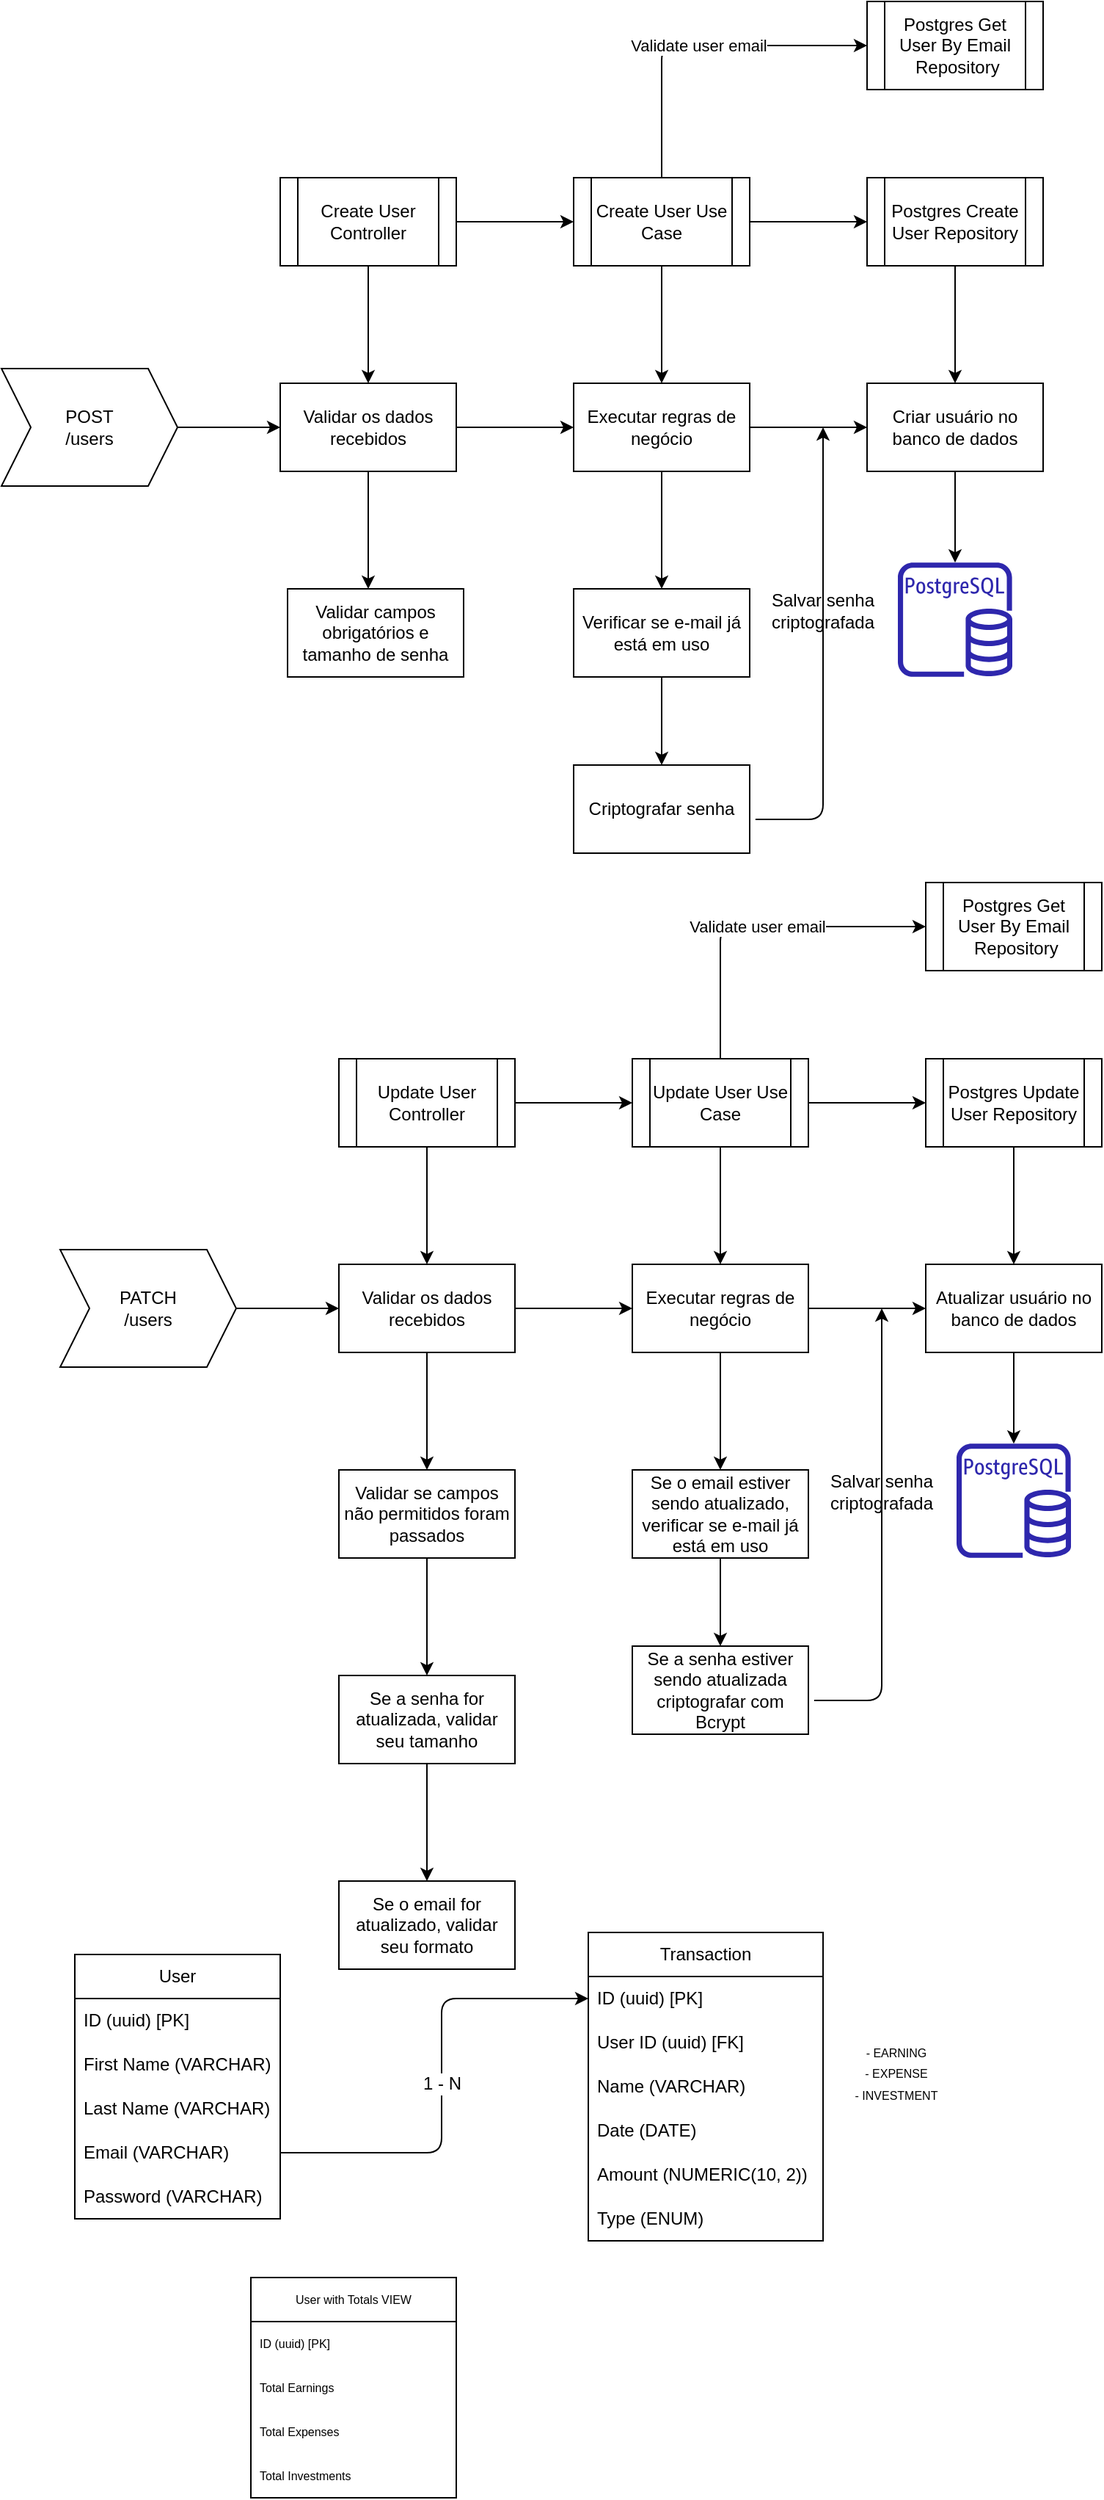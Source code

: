 <mxfile>
    <diagram id="wibsMWzVle5SGEz2CT0J" name="Rotas user">
        <mxGraphModel dx="836" dy="1736" grid="1" gridSize="9" guides="1" tooltips="1" connect="1" arrows="1" fold="1" page="1" pageScale="1" pageWidth="850" pageHeight="1100" background="none" math="0" shadow="0">
            <root>
                <mxCell id="0"/>
                <mxCell id="1" parent="0"/>
                <mxCell id="2" value="User" style="swimlane;fontStyle=0;childLayout=stackLayout;horizontal=1;startSize=30;horizontalStack=0;resizeParent=1;resizeParentMax=0;resizeLast=0;collapsible=1;marginBottom=0;whiteSpace=wrap;html=1;" parent="1" vertex="1">
                    <mxGeometry x="120" y="510" width="140" height="180" as="geometry"/>
                </mxCell>
                <mxCell id="3" value="ID (uuid) [PK]" style="text;strokeColor=none;fillColor=none;align=left;verticalAlign=middle;spacingLeft=4;spacingRight=4;overflow=hidden;points=[[0,0.5],[1,0.5]];portConstraint=eastwest;rotatable=0;whiteSpace=wrap;html=1;" parent="2" vertex="1">
                    <mxGeometry y="30" width="140" height="30" as="geometry"/>
                </mxCell>
                <mxCell id="4" value="First Name (VARCHAR)" style="text;strokeColor=none;fillColor=none;align=left;verticalAlign=middle;spacingLeft=4;spacingRight=4;overflow=hidden;points=[[0,0.5],[1,0.5]];portConstraint=eastwest;rotatable=0;whiteSpace=wrap;html=1;" parent="2" vertex="1">
                    <mxGeometry y="60" width="140" height="30" as="geometry"/>
                </mxCell>
                <mxCell id="5" value="Last Name (VARCHAR)" style="text;strokeColor=none;fillColor=none;align=left;verticalAlign=middle;spacingLeft=4;spacingRight=4;overflow=hidden;points=[[0,0.5],[1,0.5]];portConstraint=eastwest;rotatable=0;whiteSpace=wrap;html=1;" parent="2" vertex="1">
                    <mxGeometry y="90" width="140" height="30" as="geometry"/>
                </mxCell>
                <mxCell id="6" value="Email (VARCHAR)" style="text;strokeColor=none;fillColor=none;align=left;verticalAlign=middle;spacingLeft=4;spacingRight=4;overflow=hidden;points=[[0,0.5],[1,0.5]];portConstraint=eastwest;rotatable=0;whiteSpace=wrap;html=1;" parent="2" vertex="1">
                    <mxGeometry y="120" width="140" height="30" as="geometry"/>
                </mxCell>
                <mxCell id="7" value="Password (VARCHAR)" style="text;strokeColor=none;fillColor=none;align=left;verticalAlign=middle;spacingLeft=4;spacingRight=4;overflow=hidden;points=[[0,0.5],[1,0.5]];portConstraint=eastwest;rotatable=0;whiteSpace=wrap;html=1;" parent="2" vertex="1">
                    <mxGeometry y="150" width="140" height="30" as="geometry"/>
                </mxCell>
                <mxCell id="8" value="Transaction" style="swimlane;fontStyle=0;childLayout=stackLayout;horizontal=1;startSize=30;horizontalStack=0;resizeParent=1;resizeParentMax=0;resizeLast=0;collapsible=1;marginBottom=0;whiteSpace=wrap;html=1;" parent="1" vertex="1">
                    <mxGeometry x="470" y="495" width="160" height="210" as="geometry"/>
                </mxCell>
                <mxCell id="12" value="ID (uuid) [PK]" style="text;strokeColor=none;fillColor=none;align=left;verticalAlign=middle;spacingLeft=4;spacingRight=4;overflow=hidden;points=[[0,0.5],[1,0.5]];portConstraint=eastwest;rotatable=0;whiteSpace=wrap;html=1;" parent="8" vertex="1">
                    <mxGeometry y="30" width="160" height="30" as="geometry"/>
                </mxCell>
                <mxCell id="9" value="User ID (uuid) [FK]" style="text;strokeColor=none;fillColor=none;align=left;verticalAlign=middle;spacingLeft=4;spacingRight=4;overflow=hidden;points=[[0,0.5],[1,0.5]];portConstraint=eastwest;rotatable=0;whiteSpace=wrap;html=1;" parent="8" vertex="1">
                    <mxGeometry y="60" width="160" height="30" as="geometry"/>
                </mxCell>
                <mxCell id="10" value="Name (VARCHAR)" style="text;strokeColor=none;fillColor=none;align=left;verticalAlign=middle;spacingLeft=4;spacingRight=4;overflow=hidden;points=[[0,0.5],[1,0.5]];portConstraint=eastwest;rotatable=0;whiteSpace=wrap;html=1;" parent="8" vertex="1">
                    <mxGeometry y="90" width="160" height="30" as="geometry"/>
                </mxCell>
                <mxCell id="11" value="Date (DATE)" style="text;strokeColor=none;fillColor=none;align=left;verticalAlign=middle;spacingLeft=4;spacingRight=4;overflow=hidden;points=[[0,0.5],[1,0.5]];portConstraint=eastwest;rotatable=0;whiteSpace=wrap;html=1;" parent="8" vertex="1">
                    <mxGeometry y="120" width="160" height="30" as="geometry"/>
                </mxCell>
                <mxCell id="13" value="Amount (NUMERIC(10, 2))" style="text;strokeColor=none;fillColor=none;align=left;verticalAlign=middle;spacingLeft=4;spacingRight=4;overflow=hidden;points=[[0,0.5],[1,0.5]];portConstraint=eastwest;rotatable=0;whiteSpace=wrap;html=1;" parent="8" vertex="1">
                    <mxGeometry y="150" width="160" height="30" as="geometry"/>
                </mxCell>
                <mxCell id="14" value="Type (ENUM)" style="text;strokeColor=none;fillColor=none;align=left;verticalAlign=middle;spacingLeft=4;spacingRight=4;overflow=hidden;points=[[0,0.5],[1,0.5]];portConstraint=eastwest;rotatable=0;whiteSpace=wrap;html=1;" parent="8" vertex="1">
                    <mxGeometry y="180" width="160" height="30" as="geometry"/>
                </mxCell>
                <mxCell id="15" value="&lt;font style=&quot;font-size: 8px;&quot;&gt;- EARNING&lt;br&gt;- EXPENSE&lt;br&gt;- INVESTMENT&lt;/font&gt;" style="text;html=1;strokeColor=none;fillColor=none;align=center;verticalAlign=middle;whiteSpace=wrap;rounded=0;" parent="1" vertex="1">
                    <mxGeometry x="640" y="570" width="80" height="40" as="geometry"/>
                </mxCell>
                <mxCell id="17" value="User with Totals VIEW" style="swimlane;fontStyle=0;childLayout=stackLayout;horizontal=1;startSize=30;horizontalStack=0;resizeParent=1;resizeParentMax=0;resizeLast=0;collapsible=1;marginBottom=0;whiteSpace=wrap;html=1;fontSize=8;" parent="1" vertex="1">
                    <mxGeometry x="240" y="730" width="140" height="150" as="geometry"/>
                </mxCell>
                <mxCell id="18" value="ID (uuid) [PK]" style="text;strokeColor=none;fillColor=none;align=left;verticalAlign=middle;spacingLeft=4;spacingRight=4;overflow=hidden;points=[[0,0.5],[1,0.5]];portConstraint=eastwest;rotatable=0;whiteSpace=wrap;html=1;fontSize=8;" parent="17" vertex="1">
                    <mxGeometry y="30" width="140" height="30" as="geometry"/>
                </mxCell>
                <mxCell id="19" value="Total Earnings" style="text;strokeColor=none;fillColor=none;align=left;verticalAlign=middle;spacingLeft=4;spacingRight=4;overflow=hidden;points=[[0,0.5],[1,0.5]];portConstraint=eastwest;rotatable=0;whiteSpace=wrap;html=1;fontSize=8;" parent="17" vertex="1">
                    <mxGeometry y="60" width="140" height="30" as="geometry"/>
                </mxCell>
                <mxCell id="20" value="Total Expenses" style="text;strokeColor=none;fillColor=none;align=left;verticalAlign=middle;spacingLeft=4;spacingRight=4;overflow=hidden;points=[[0,0.5],[1,0.5]];portConstraint=eastwest;rotatable=0;whiteSpace=wrap;html=1;fontSize=8;" parent="17" vertex="1">
                    <mxGeometry y="90" width="140" height="30" as="geometry"/>
                </mxCell>
                <mxCell id="21" value="Total Investments" style="text;strokeColor=none;fillColor=none;align=left;verticalAlign=middle;spacingLeft=4;spacingRight=4;overflow=hidden;points=[[0,0.5],[1,0.5]];portConstraint=eastwest;rotatable=0;whiteSpace=wrap;html=1;fontSize=8;" parent="17" vertex="1">
                    <mxGeometry y="120" width="140" height="30" as="geometry"/>
                </mxCell>
                <mxCell id="30" value="&lt;font style=&quot;font-size: 12px;&quot;&gt;1 - N&lt;/font&gt;" style="edgeStyle=none;html=1;exitX=1;exitY=0.5;exitDx=0;exitDy=0;entryX=0;entryY=0.5;entryDx=0;entryDy=0;fontSize=8;" parent="1" source="6" target="12" edge="1">
                    <mxGeometry relative="1" as="geometry">
                        <Array as="points">
                            <mxPoint x="330" y="645"/>
                            <mxPoint x="370" y="645"/>
                            <mxPoint x="370" y="590"/>
                            <mxPoint x="370" y="540"/>
                        </Array>
                    </mxGeometry>
                </mxCell>
                <mxCell id="34" value="" style="edgeStyle=none;html=1;" parent="1" target="33" edge="1">
                    <mxGeometry relative="1" as="geometry">
                        <mxPoint x="230" y="70" as="sourcePoint"/>
                    </mxGeometry>
                </mxCell>
                <mxCell id="31" value="PATCH&lt;br&gt;/users" style="shape=step;perimeter=stepPerimeter;whiteSpace=wrap;html=1;fixedSize=1;" parent="1" vertex="1">
                    <mxGeometry x="110" y="30" width="120" height="80" as="geometry"/>
                </mxCell>
                <mxCell id="36" value="" style="edgeStyle=none;html=1;" parent="1" source="33" target="35" edge="1">
                    <mxGeometry relative="1" as="geometry"/>
                </mxCell>
                <mxCell id="119" value="" style="edgeStyle=none;html=1;" parent="1" source="33" target="118" edge="1">
                    <mxGeometry relative="1" as="geometry"/>
                </mxCell>
                <mxCell id="33" value="Validar os dados recebidos" style="whiteSpace=wrap;html=1;" parent="1" vertex="1">
                    <mxGeometry x="300" y="40" width="120" height="60" as="geometry"/>
                </mxCell>
                <mxCell id="38" value="" style="edgeStyle=none;html=1;" parent="1" source="35" edge="1">
                    <mxGeometry relative="1" as="geometry">
                        <mxPoint x="700" y="70" as="targetPoint"/>
                        <Array as="points">
                            <mxPoint x="650" y="70"/>
                            <mxPoint x="670" y="70"/>
                        </Array>
                    </mxGeometry>
                </mxCell>
                <mxCell id="42" value="" style="edgeStyle=none;html=1;" parent="1" source="35" edge="1">
                    <mxGeometry relative="1" as="geometry">
                        <mxPoint x="560" y="180" as="targetPoint"/>
                    </mxGeometry>
                </mxCell>
                <mxCell id="35" value="Executar regras de negócio" style="whiteSpace=wrap;html=1;" parent="1" vertex="1">
                    <mxGeometry x="500" y="40" width="120" height="60" as="geometry"/>
                </mxCell>
                <mxCell id="44" value="" style="edgeStyle=none;html=1;" parent="1" edge="1">
                    <mxGeometry relative="1" as="geometry">
                        <mxPoint x="760" y="100" as="sourcePoint"/>
                        <mxPoint x="760" y="162.098" as="targetPoint"/>
                    </mxGeometry>
                </mxCell>
                <mxCell id="37" value="Atualizar usuário no banco de dados" style="whiteSpace=wrap;html=1;" parent="1" vertex="1">
                    <mxGeometry x="700" y="40" width="120" height="60" as="geometry"/>
                </mxCell>
                <mxCell id="54" style="edgeStyle=none;html=1;entryX=0.5;entryY=0;entryDx=0;entryDy=0;" parent="1" source="41" target="53" edge="1">
                    <mxGeometry relative="1" as="geometry"/>
                </mxCell>
                <mxCell id="41" value="Se o email estiver sendo atualizado, verificar se e-mail já está em uso" style="whiteSpace=wrap;html=1;" parent="1" vertex="1">
                    <mxGeometry x="500" y="180" width="120" height="60" as="geometry"/>
                </mxCell>
                <mxCell id="43" value="" style="outlineConnect=0;fontColor=#232F3E;gradientColor=none;fillColor=#2E27AD;strokeColor=none;dashed=0;verticalLabelPosition=bottom;verticalAlign=top;align=center;html=1;fontSize=12;fontStyle=0;aspect=fixed;pointerEvents=1;shape=mxgraph.aws4.rds_postgresql_instance;" parent="1" vertex="1">
                    <mxGeometry x="721" y="162" width="78" height="78" as="geometry"/>
                </mxCell>
                <mxCell id="48" style="edgeStyle=none;html=1;entryX=0.5;entryY=0;entryDx=0;entryDy=0;" parent="1" source="46" target="33" edge="1">
                    <mxGeometry relative="1" as="geometry"/>
                </mxCell>
                <mxCell id="58" style="edgeStyle=none;html=1;entryX=0;entryY=0.5;entryDx=0;entryDy=0;" parent="1" source="46" target="49" edge="1">
                    <mxGeometry relative="1" as="geometry"/>
                </mxCell>
                <mxCell id="46" value="Update User Controller" style="shape=process;whiteSpace=wrap;html=1;backgroundOutline=1;" parent="1" vertex="1">
                    <mxGeometry x="300" y="-100" width="120" height="60" as="geometry"/>
                </mxCell>
                <mxCell id="50" style="edgeStyle=none;html=1;entryX=0.5;entryY=0;entryDx=0;entryDy=0;" parent="1" source="49" target="35" edge="1">
                    <mxGeometry relative="1" as="geometry"/>
                </mxCell>
                <mxCell id="57" value="Validate user email&lt;br&gt;" style="edgeStyle=none;html=1;entryX=0;entryY=0.5;entryDx=0;entryDy=0;" parent="1" source="49" target="56" edge="1">
                    <mxGeometry relative="1" as="geometry">
                        <Array as="points">
                            <mxPoint x="560" y="-190"/>
                            <mxPoint x="640" y="-190"/>
                        </Array>
                    </mxGeometry>
                </mxCell>
                <mxCell id="59" style="edgeStyle=none;html=1;entryX=0;entryY=0.5;entryDx=0;entryDy=0;" parent="1" source="49" target="51" edge="1">
                    <mxGeometry relative="1" as="geometry"/>
                </mxCell>
                <mxCell id="49" value="Update User Use Case" style="shape=process;whiteSpace=wrap;html=1;backgroundOutline=1;" parent="1" vertex="1">
                    <mxGeometry x="500" y="-100" width="120" height="60" as="geometry"/>
                </mxCell>
                <mxCell id="52" style="edgeStyle=none;html=1;entryX=0.5;entryY=0;entryDx=0;entryDy=0;" parent="1" source="51" target="37" edge="1">
                    <mxGeometry relative="1" as="geometry"/>
                </mxCell>
                <mxCell id="51" value="Postgres Update User Repository" style="shape=process;whiteSpace=wrap;html=1;backgroundOutline=1;" parent="1" vertex="1">
                    <mxGeometry x="700" y="-100" width="120" height="60" as="geometry"/>
                </mxCell>
                <mxCell id="55" style="edgeStyle=none;html=1;exitX=1.033;exitY=0.617;exitDx=0;exitDy=0;exitPerimeter=0;" parent="1" source="53" edge="1">
                    <mxGeometry relative="1" as="geometry">
                        <mxPoint x="670" y="70" as="targetPoint"/>
                        <mxPoint x="680" y="320" as="sourcePoint"/>
                        <Array as="points">
                            <mxPoint x="670" y="337"/>
                            <mxPoint x="670" y="200"/>
                        </Array>
                    </mxGeometry>
                </mxCell>
                <mxCell id="53" value="Se a senha estiver sendo atualizada criptografar com Bcrypt" style="whiteSpace=wrap;html=1;" parent="1" vertex="1">
                    <mxGeometry x="500" y="300" width="120" height="60" as="geometry"/>
                </mxCell>
                <mxCell id="56" value="Postgres Get User By Email&lt;br&gt;&amp;nbsp;Repository" style="shape=process;whiteSpace=wrap;html=1;backgroundOutline=1;" parent="1" vertex="1">
                    <mxGeometry x="700" y="-220" width="120" height="60" as="geometry"/>
                </mxCell>
                <mxCell id="62" value="Salvar senha criptografada&lt;br&gt;" style="text;html=1;strokeColor=none;fillColor=none;align=center;verticalAlign=middle;whiteSpace=wrap;rounded=0;" parent="1" vertex="1">
                    <mxGeometry x="640" y="180" width="60" height="30" as="geometry"/>
                </mxCell>
                <mxCell id="90" value="" style="edgeStyle=none;html=1;" parent="1" target="94" edge="1">
                    <mxGeometry relative="1" as="geometry">
                        <mxPoint x="190" y="-530" as="sourcePoint"/>
                    </mxGeometry>
                </mxCell>
                <mxCell id="91" value="POST&lt;br&gt;/users" style="shape=step;perimeter=stepPerimeter;whiteSpace=wrap;html=1;fixedSize=1;" parent="1" vertex="1">
                    <mxGeometry x="70" y="-570" width="120" height="80" as="geometry"/>
                </mxCell>
                <mxCell id="92" value="" style="edgeStyle=none;html=1;" parent="1" source="94" target="97" edge="1">
                    <mxGeometry relative="1" as="geometry"/>
                </mxCell>
                <mxCell id="93" value="" style="edgeStyle=none;html=1;" parent="1" source="94" edge="1">
                    <mxGeometry relative="1" as="geometry">
                        <mxPoint x="320" y="-420" as="targetPoint"/>
                    </mxGeometry>
                </mxCell>
                <mxCell id="94" value="Validar os dados recebidos" style="whiteSpace=wrap;html=1;" parent="1" vertex="1">
                    <mxGeometry x="260" y="-560" width="120" height="60" as="geometry"/>
                </mxCell>
                <mxCell id="95" value="" style="edgeStyle=none;html=1;" parent="1" source="97" edge="1">
                    <mxGeometry relative="1" as="geometry">
                        <mxPoint x="660" y="-530" as="targetPoint"/>
                        <Array as="points">
                            <mxPoint x="610" y="-530"/>
                            <mxPoint x="630" y="-530"/>
                        </Array>
                    </mxGeometry>
                </mxCell>
                <mxCell id="96" value="" style="edgeStyle=none;html=1;" parent="1" source="97" edge="1">
                    <mxGeometry relative="1" as="geometry">
                        <mxPoint x="520" y="-420" as="targetPoint"/>
                    </mxGeometry>
                </mxCell>
                <mxCell id="97" value="Executar regras de negócio" style="whiteSpace=wrap;html=1;" parent="1" vertex="1">
                    <mxGeometry x="460" y="-560" width="120" height="60" as="geometry"/>
                </mxCell>
                <mxCell id="98" value="" style="edgeStyle=none;html=1;" parent="1" edge="1">
                    <mxGeometry relative="1" as="geometry">
                        <mxPoint x="720" y="-500" as="sourcePoint"/>
                        <mxPoint x="720" y="-437.902" as="targetPoint"/>
                    </mxGeometry>
                </mxCell>
                <mxCell id="99" value="Criar usuário no banco de dados" style="whiteSpace=wrap;html=1;" parent="1" vertex="1">
                    <mxGeometry x="660" y="-560" width="120" height="60" as="geometry"/>
                </mxCell>
                <mxCell id="100" value="Validar campos obrigatórios e tamanho de senha" style="whiteSpace=wrap;html=1;" parent="1" vertex="1">
                    <mxGeometry x="265" y="-420" width="120" height="60" as="geometry"/>
                </mxCell>
                <mxCell id="101" style="edgeStyle=none;html=1;entryX=0.5;entryY=0;entryDx=0;entryDy=0;" parent="1" source="102" target="114" edge="1">
                    <mxGeometry relative="1" as="geometry"/>
                </mxCell>
                <mxCell id="102" value="Verificar se e-mail já está em uso" style="whiteSpace=wrap;html=1;" parent="1" vertex="1">
                    <mxGeometry x="460" y="-420" width="120" height="60" as="geometry"/>
                </mxCell>
                <mxCell id="103" value="" style="outlineConnect=0;fontColor=#232F3E;gradientColor=none;fillColor=#2E27AD;strokeColor=none;dashed=0;verticalLabelPosition=bottom;verticalAlign=top;align=center;html=1;fontSize=12;fontStyle=0;aspect=fixed;pointerEvents=1;shape=mxgraph.aws4.rds_postgresql_instance;" parent="1" vertex="1">
                    <mxGeometry x="681" y="-438" width="78" height="78" as="geometry"/>
                </mxCell>
                <mxCell id="104" style="edgeStyle=none;html=1;entryX=0.5;entryY=0;entryDx=0;entryDy=0;" parent="1" source="106" target="94" edge="1">
                    <mxGeometry relative="1" as="geometry"/>
                </mxCell>
                <mxCell id="105" style="edgeStyle=none;html=1;entryX=0;entryY=0.5;entryDx=0;entryDy=0;" parent="1" source="106" target="110" edge="1">
                    <mxGeometry relative="1" as="geometry"/>
                </mxCell>
                <mxCell id="106" value="Create User Controller" style="shape=process;whiteSpace=wrap;html=1;backgroundOutline=1;" parent="1" vertex="1">
                    <mxGeometry x="260" y="-700" width="120" height="60" as="geometry"/>
                </mxCell>
                <mxCell id="107" style="edgeStyle=none;html=1;entryX=0.5;entryY=0;entryDx=0;entryDy=0;" parent="1" source="110" target="97" edge="1">
                    <mxGeometry relative="1" as="geometry"/>
                </mxCell>
                <mxCell id="108" value="Validate user email&lt;br&gt;" style="edgeStyle=none;html=1;entryX=0;entryY=0.5;entryDx=0;entryDy=0;" parent="1" source="110" target="115" edge="1">
                    <mxGeometry relative="1" as="geometry">
                        <Array as="points">
                            <mxPoint x="520" y="-790"/>
                            <mxPoint x="600" y="-790"/>
                        </Array>
                    </mxGeometry>
                </mxCell>
                <mxCell id="109" style="edgeStyle=none;html=1;entryX=0;entryY=0.5;entryDx=0;entryDy=0;" parent="1" source="110" target="112" edge="1">
                    <mxGeometry relative="1" as="geometry"/>
                </mxCell>
                <mxCell id="110" value="Create User Use Case" style="shape=process;whiteSpace=wrap;html=1;backgroundOutline=1;" parent="1" vertex="1">
                    <mxGeometry x="460" y="-700" width="120" height="60" as="geometry"/>
                </mxCell>
                <mxCell id="111" style="edgeStyle=none;html=1;entryX=0.5;entryY=0;entryDx=0;entryDy=0;" parent="1" source="112" target="99" edge="1">
                    <mxGeometry relative="1" as="geometry"/>
                </mxCell>
                <mxCell id="112" value="Postgres Create User Repository" style="shape=process;whiteSpace=wrap;html=1;backgroundOutline=1;" parent="1" vertex="1">
                    <mxGeometry x="660" y="-700" width="120" height="60" as="geometry"/>
                </mxCell>
                <mxCell id="113" style="edgeStyle=none;html=1;exitX=1.033;exitY=0.617;exitDx=0;exitDy=0;exitPerimeter=0;" parent="1" source="114" edge="1">
                    <mxGeometry relative="1" as="geometry">
                        <mxPoint x="630" y="-530" as="targetPoint"/>
                        <mxPoint x="640" y="-280" as="sourcePoint"/>
                        <Array as="points">
                            <mxPoint x="630" y="-263"/>
                            <mxPoint x="630" y="-400"/>
                        </Array>
                    </mxGeometry>
                </mxCell>
                <mxCell id="114" value="Criptografar senha" style="whiteSpace=wrap;html=1;" parent="1" vertex="1">
                    <mxGeometry x="460" y="-300" width="120" height="60" as="geometry"/>
                </mxCell>
                <mxCell id="115" value="Postgres Get User By Email&lt;br&gt;&amp;nbsp;Repository" style="shape=process;whiteSpace=wrap;html=1;backgroundOutline=1;" parent="1" vertex="1">
                    <mxGeometry x="660" y="-820" width="120" height="60" as="geometry"/>
                </mxCell>
                <mxCell id="116" value="Salvar senha criptografada&lt;br&gt;" style="text;html=1;strokeColor=none;fillColor=none;align=center;verticalAlign=middle;whiteSpace=wrap;rounded=0;" parent="1" vertex="1">
                    <mxGeometry x="600" y="-420" width="60" height="30" as="geometry"/>
                </mxCell>
                <mxCell id="121" value="" style="edgeStyle=none;html=1;" parent="1" source="118" target="120" edge="1">
                    <mxGeometry relative="1" as="geometry"/>
                </mxCell>
                <mxCell id="118" value="Validar se campos não permitidos foram passados" style="whiteSpace=wrap;html=1;" parent="1" vertex="1">
                    <mxGeometry x="300" y="180" width="120" height="60" as="geometry"/>
                </mxCell>
                <mxCell id="123" value="" style="edgeStyle=none;html=1;" parent="1" source="120" target="122" edge="1">
                    <mxGeometry relative="1" as="geometry"/>
                </mxCell>
                <mxCell id="120" value="Se a senha for atualizada, validar seu tamanho" style="whiteSpace=wrap;html=1;" parent="1" vertex="1">
                    <mxGeometry x="300" y="320" width="120" height="60" as="geometry"/>
                </mxCell>
                <mxCell id="122" value="Se o email for atualizado, validar seu formato" style="whiteSpace=wrap;html=1;" parent="1" vertex="1">
                    <mxGeometry x="300" y="460" width="120" height="60" as="geometry"/>
                </mxCell>
            </root>
        </mxGraphModel>
    </diagram>
    <diagram id="UE_ahoGkhQtwFXPtf4iw" name="Rotas transaction">
        <mxGraphModel dx="836" dy="636" grid="1" gridSize="10" guides="1" tooltips="1" connect="1" arrows="1" fold="1" page="1" pageScale="1" pageWidth="850" pageHeight="1100" math="0" shadow="0">
            <root>
                <mxCell id="0"/>
                <mxCell id="1" parent="0"/>
                <mxCell id="LYbfpXAifzQYKBJQRHxv-3" value="" style="edgeStyle=none;html=1;" edge="1" parent="1" source="LYbfpXAifzQYKBJQRHxv-1" target="LYbfpXAifzQYKBJQRHxv-2">
                    <mxGeometry relative="1" as="geometry"/>
                </mxCell>
                <mxCell id="LYbfpXAifzQYKBJQRHxv-1" value="POST&lt;br&gt;/ transaction&lt;br&gt;" style="shape=step;perimeter=stepPerimeter;whiteSpace=wrap;html=1;fixedSize=1;" vertex="1" parent="1">
                    <mxGeometry x="110" y="140" width="120" height="80" as="geometry"/>
                </mxCell>
                <mxCell id="LYbfpXAifzQYKBJQRHxv-5" value="" style="edgeStyle=none;html=1;" edge="1" parent="1" source="LYbfpXAifzQYKBJQRHxv-2" target="LYbfpXAifzQYKBJQRHxv-4">
                    <mxGeometry relative="1" as="geometry"/>
                </mxCell>
                <mxCell id="LYbfpXAifzQYKBJQRHxv-11" value="" style="edgeStyle=none;html=1;" edge="1" parent="1" source="LYbfpXAifzQYKBJQRHxv-2" target="LYbfpXAifzQYKBJQRHxv-10">
                    <mxGeometry relative="1" as="geometry"/>
                </mxCell>
                <mxCell id="LYbfpXAifzQYKBJQRHxv-2" value="Create Transaction Controller" style="whiteSpace=wrap;html=1;" vertex="1" parent="1">
                    <mxGeometry x="310" y="150" width="120" height="60" as="geometry"/>
                </mxCell>
                <mxCell id="LYbfpXAifzQYKBJQRHxv-7" style="edgeStyle=none;html=1;" edge="1" parent="1" source="LYbfpXAifzQYKBJQRHxv-4" target="LYbfpXAifzQYKBJQRHxv-6">
                    <mxGeometry relative="1" as="geometry"/>
                </mxCell>
                <mxCell id="LYbfpXAifzQYKBJQRHxv-17" value="" style="edgeStyle=none;html=1;" edge="1" parent="1" source="LYbfpXAifzQYKBJQRHxv-4" target="LYbfpXAifzQYKBJQRHxv-16">
                    <mxGeometry relative="1" as="geometry"/>
                </mxCell>
                <mxCell id="LYbfpXAifzQYKBJQRHxv-4" value="Create Transaction Use Case" style="whiteSpace=wrap;html=1;" vertex="1" parent="1">
                    <mxGeometry x="510" y="150" width="120" height="60" as="geometry"/>
                </mxCell>
                <mxCell id="LYbfpXAifzQYKBJQRHxv-9" style="edgeStyle=none;html=1;" edge="1" parent="1" source="LYbfpXAifzQYKBJQRHxv-6" target="LYbfpXAifzQYKBJQRHxv-8">
                    <mxGeometry relative="1" as="geometry"/>
                </mxCell>
                <mxCell id="LYbfpXAifzQYKBJQRHxv-6" value="Postgres Create Transaction Repository" style="whiteSpace=wrap;html=1;" vertex="1" parent="1">
                    <mxGeometry x="680" y="150" width="120" height="60" as="geometry"/>
                </mxCell>
                <mxCell id="LYbfpXAifzQYKBJQRHxv-8" value="" style="sketch=0;outlineConnect=0;fontColor=#232F3E;gradientColor=none;fillColor=#2E27AD;strokeColor=none;dashed=0;verticalLabelPosition=bottom;verticalAlign=top;align=center;html=1;fontSize=12;fontStyle=0;aspect=fixed;pointerEvents=1;shape=mxgraph.aws4.rds_postgresql_instance;" vertex="1" parent="1">
                    <mxGeometry x="701" y="290" width="78" height="78" as="geometry"/>
                </mxCell>
                <mxCell id="LYbfpXAifzQYKBJQRHxv-13" value="" style="edgeStyle=none;html=1;" edge="1" parent="1" source="LYbfpXAifzQYKBJQRHxv-10" target="LYbfpXAifzQYKBJQRHxv-12">
                    <mxGeometry relative="1" as="geometry"/>
                </mxCell>
                <mxCell id="LYbfpXAifzQYKBJQRHxv-10" value="Validar se o ID do usuário é válido" style="whiteSpace=wrap;html=1;" vertex="1" parent="1">
                    <mxGeometry x="310" y="290" width="120" height="60" as="geometry"/>
                </mxCell>
                <mxCell id="LYbfpXAifzQYKBJQRHxv-15" value="" style="edgeStyle=none;html=1;" edge="1" parent="1" source="LYbfpXAifzQYKBJQRHxv-12" target="LYbfpXAifzQYKBJQRHxv-14">
                    <mxGeometry relative="1" as="geometry"/>
                </mxCell>
                <mxCell id="LYbfpXAifzQYKBJQRHxv-12" value="Validar se o amount é maior do que 0 e se tem 2 casas decimais" style="whiteSpace=wrap;html=1;" vertex="1" parent="1">
                    <mxGeometry x="310" y="430" width="120" height="60" as="geometry"/>
                </mxCell>
                <mxCell id="LYbfpXAifzQYKBJQRHxv-14" value="Validar se o type é válido" style="whiteSpace=wrap;html=1;" vertex="1" parent="1">
                    <mxGeometry x="310" y="570" width="120" height="60" as="geometry"/>
                </mxCell>
                <mxCell id="LYbfpXAifzQYKBJQRHxv-16" value="Validar se o usuário recebido existe" style="whiteSpace=wrap;html=1;" vertex="1" parent="1">
                    <mxGeometry x="510" y="290" width="120" height="60" as="geometry"/>
                </mxCell>
            </root>
        </mxGraphModel>
    </diagram>
</mxfile>